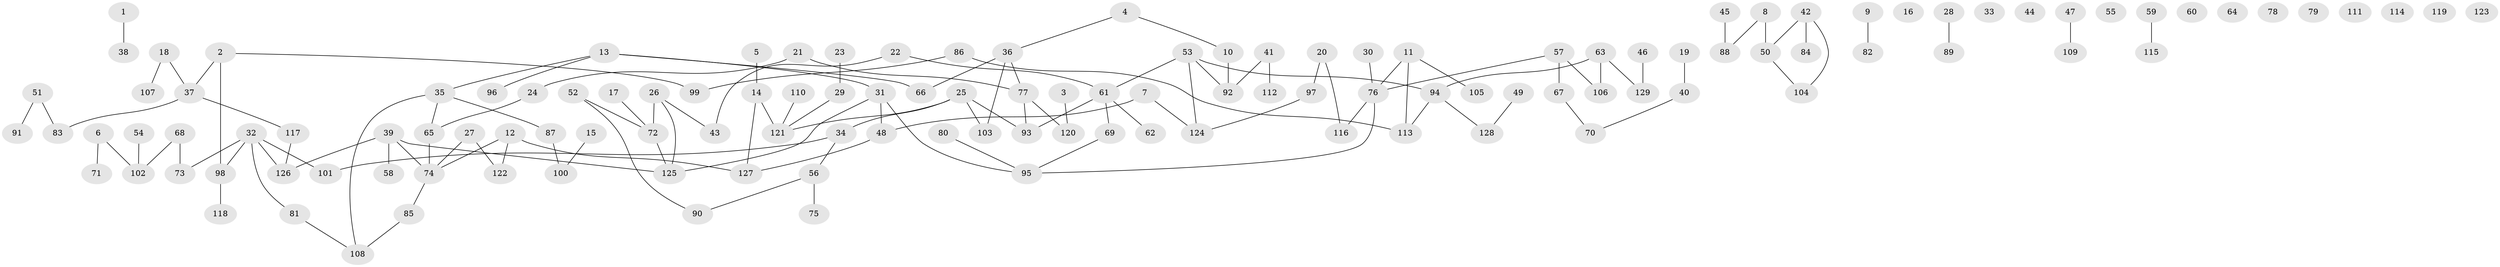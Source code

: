 // coarse degree distribution, {0: 0.16279069767441862, 4: 0.11627906976744186, 1: 0.27906976744186046, 2: 0.19767441860465115, 3: 0.1744186046511628, 5: 0.05813953488372093, 6: 0.011627906976744186}
// Generated by graph-tools (version 1.1) at 2025/41/03/06/25 10:41:22]
// undirected, 129 vertices, 131 edges
graph export_dot {
graph [start="1"]
  node [color=gray90,style=filled];
  1;
  2;
  3;
  4;
  5;
  6;
  7;
  8;
  9;
  10;
  11;
  12;
  13;
  14;
  15;
  16;
  17;
  18;
  19;
  20;
  21;
  22;
  23;
  24;
  25;
  26;
  27;
  28;
  29;
  30;
  31;
  32;
  33;
  34;
  35;
  36;
  37;
  38;
  39;
  40;
  41;
  42;
  43;
  44;
  45;
  46;
  47;
  48;
  49;
  50;
  51;
  52;
  53;
  54;
  55;
  56;
  57;
  58;
  59;
  60;
  61;
  62;
  63;
  64;
  65;
  66;
  67;
  68;
  69;
  70;
  71;
  72;
  73;
  74;
  75;
  76;
  77;
  78;
  79;
  80;
  81;
  82;
  83;
  84;
  85;
  86;
  87;
  88;
  89;
  90;
  91;
  92;
  93;
  94;
  95;
  96;
  97;
  98;
  99;
  100;
  101;
  102;
  103;
  104;
  105;
  106;
  107;
  108;
  109;
  110;
  111;
  112;
  113;
  114;
  115;
  116;
  117;
  118;
  119;
  120;
  121;
  122;
  123;
  124;
  125;
  126;
  127;
  128;
  129;
  1 -- 38;
  2 -- 37;
  2 -- 98;
  2 -- 99;
  3 -- 120;
  4 -- 10;
  4 -- 36;
  5 -- 14;
  6 -- 71;
  6 -- 102;
  7 -- 48;
  7 -- 124;
  8 -- 50;
  8 -- 88;
  9 -- 82;
  10 -- 92;
  11 -- 76;
  11 -- 105;
  11 -- 113;
  12 -- 74;
  12 -- 122;
  12 -- 127;
  13 -- 31;
  13 -- 35;
  13 -- 66;
  13 -- 96;
  14 -- 121;
  14 -- 127;
  15 -- 100;
  17 -- 72;
  18 -- 37;
  18 -- 107;
  19 -- 40;
  20 -- 97;
  20 -- 116;
  21 -- 24;
  21 -- 77;
  22 -- 43;
  22 -- 61;
  23 -- 29;
  24 -- 65;
  25 -- 34;
  25 -- 93;
  25 -- 103;
  25 -- 121;
  26 -- 43;
  26 -- 72;
  26 -- 125;
  27 -- 74;
  27 -- 122;
  28 -- 89;
  29 -- 121;
  30 -- 76;
  31 -- 48;
  31 -- 95;
  31 -- 125;
  32 -- 73;
  32 -- 81;
  32 -- 98;
  32 -- 101;
  32 -- 126;
  34 -- 56;
  34 -- 101;
  35 -- 65;
  35 -- 87;
  35 -- 108;
  36 -- 66;
  36 -- 77;
  36 -- 103;
  37 -- 83;
  37 -- 117;
  39 -- 58;
  39 -- 74;
  39 -- 125;
  39 -- 126;
  40 -- 70;
  41 -- 92;
  41 -- 112;
  42 -- 50;
  42 -- 84;
  42 -- 104;
  45 -- 88;
  46 -- 129;
  47 -- 109;
  48 -- 127;
  49 -- 128;
  50 -- 104;
  51 -- 83;
  51 -- 91;
  52 -- 72;
  52 -- 90;
  53 -- 61;
  53 -- 92;
  53 -- 94;
  53 -- 124;
  54 -- 102;
  56 -- 75;
  56 -- 90;
  57 -- 67;
  57 -- 76;
  57 -- 106;
  59 -- 115;
  61 -- 62;
  61 -- 69;
  61 -- 93;
  63 -- 94;
  63 -- 106;
  63 -- 129;
  65 -- 74;
  67 -- 70;
  68 -- 73;
  68 -- 102;
  69 -- 95;
  72 -- 125;
  74 -- 85;
  76 -- 95;
  76 -- 116;
  77 -- 93;
  77 -- 120;
  80 -- 95;
  81 -- 108;
  85 -- 108;
  86 -- 99;
  86 -- 113;
  87 -- 100;
  94 -- 113;
  94 -- 128;
  97 -- 124;
  98 -- 118;
  110 -- 121;
  117 -- 126;
}
